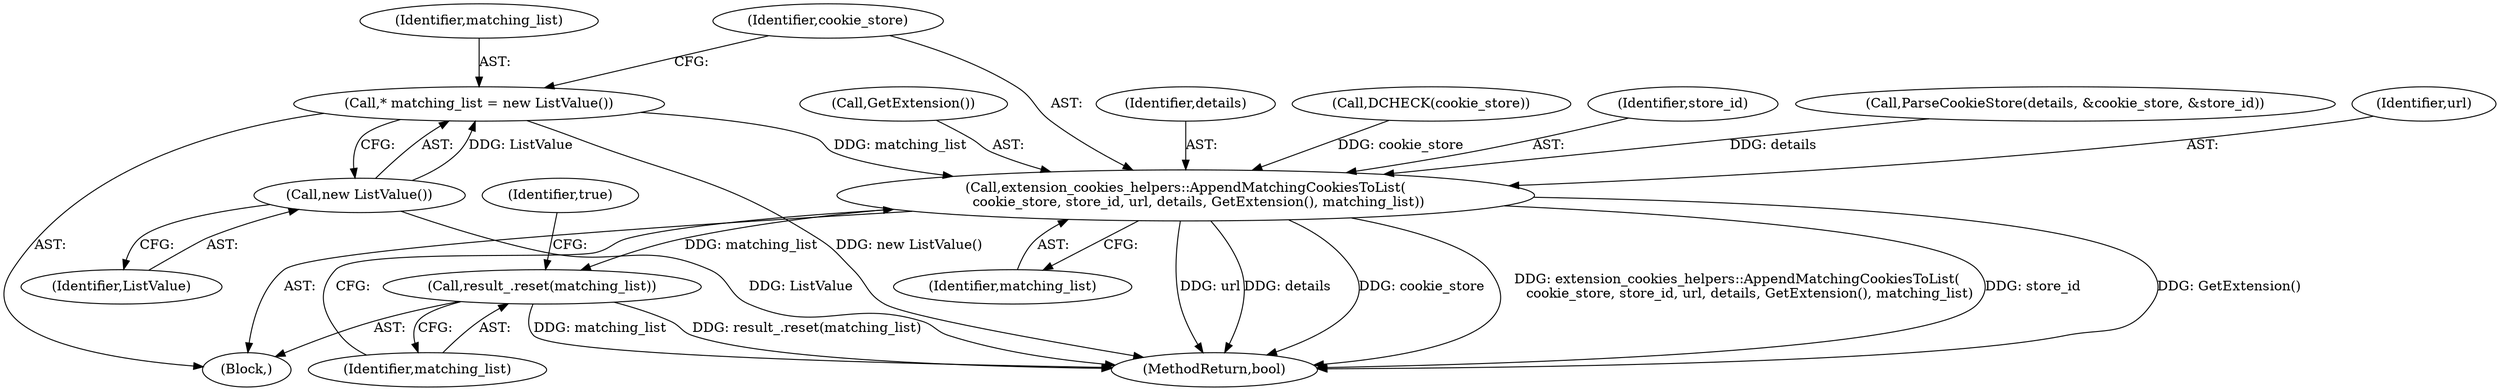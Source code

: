 digraph "0_Chrome_b7e899141194fa27d55a990e38ae8bdcc5183a90_2@pointer" {
"1000139" [label="(Call,* matching_list = new ListValue())"];
"1000141" [label="(Call,new ListValue())"];
"1000143" [label="(Call,extension_cookies_helpers::AppendMatchingCookiesToList(\n      cookie_store, store_id, url, details, GetExtension(), matching_list))"];
"1000150" [label="(Call,result_.reset(matching_list))"];
"1000150" [label="(Call,result_.reset(matching_list))"];
"1000128" [label="(Call,ParseCookieStore(details, &cookie_store, &store_id))"];
"1000102" [label="(Block,)"];
"1000154" [label="(MethodReturn,bool)"];
"1000146" [label="(Identifier,url)"];
"1000148" [label="(Call,GetExtension())"];
"1000149" [label="(Identifier,matching_list)"];
"1000142" [label="(Identifier,ListValue)"];
"1000153" [label="(Identifier,true)"];
"1000144" [label="(Identifier,cookie_store)"];
"1000143" [label="(Call,extension_cookies_helpers::AppendMatchingCookiesToList(\n      cookie_store, store_id, url, details, GetExtension(), matching_list))"];
"1000151" [label="(Identifier,matching_list)"];
"1000139" [label="(Call,* matching_list = new ListValue())"];
"1000147" [label="(Identifier,details)"];
"1000136" [label="(Call,DCHECK(cookie_store))"];
"1000141" [label="(Call,new ListValue())"];
"1000145" [label="(Identifier,store_id)"];
"1000140" [label="(Identifier,matching_list)"];
"1000139" -> "1000102"  [label="AST: "];
"1000139" -> "1000141"  [label="CFG: "];
"1000140" -> "1000139"  [label="AST: "];
"1000141" -> "1000139"  [label="AST: "];
"1000144" -> "1000139"  [label="CFG: "];
"1000139" -> "1000154"  [label="DDG: new ListValue()"];
"1000141" -> "1000139"  [label="DDG: ListValue"];
"1000139" -> "1000143"  [label="DDG: matching_list"];
"1000141" -> "1000142"  [label="CFG: "];
"1000142" -> "1000141"  [label="AST: "];
"1000141" -> "1000154"  [label="DDG: ListValue"];
"1000143" -> "1000102"  [label="AST: "];
"1000143" -> "1000149"  [label="CFG: "];
"1000144" -> "1000143"  [label="AST: "];
"1000145" -> "1000143"  [label="AST: "];
"1000146" -> "1000143"  [label="AST: "];
"1000147" -> "1000143"  [label="AST: "];
"1000148" -> "1000143"  [label="AST: "];
"1000149" -> "1000143"  [label="AST: "];
"1000151" -> "1000143"  [label="CFG: "];
"1000143" -> "1000154"  [label="DDG: GetExtension()"];
"1000143" -> "1000154"  [label="DDG: url"];
"1000143" -> "1000154"  [label="DDG: cookie_store"];
"1000143" -> "1000154"  [label="DDG: extension_cookies_helpers::AppendMatchingCookiesToList(\n      cookie_store, store_id, url, details, GetExtension(), matching_list)"];
"1000143" -> "1000154"  [label="DDG: store_id"];
"1000143" -> "1000154"  [label="DDG: details"];
"1000136" -> "1000143"  [label="DDG: cookie_store"];
"1000128" -> "1000143"  [label="DDG: details"];
"1000143" -> "1000150"  [label="DDG: matching_list"];
"1000150" -> "1000102"  [label="AST: "];
"1000150" -> "1000151"  [label="CFG: "];
"1000151" -> "1000150"  [label="AST: "];
"1000153" -> "1000150"  [label="CFG: "];
"1000150" -> "1000154"  [label="DDG: result_.reset(matching_list)"];
"1000150" -> "1000154"  [label="DDG: matching_list"];
}
